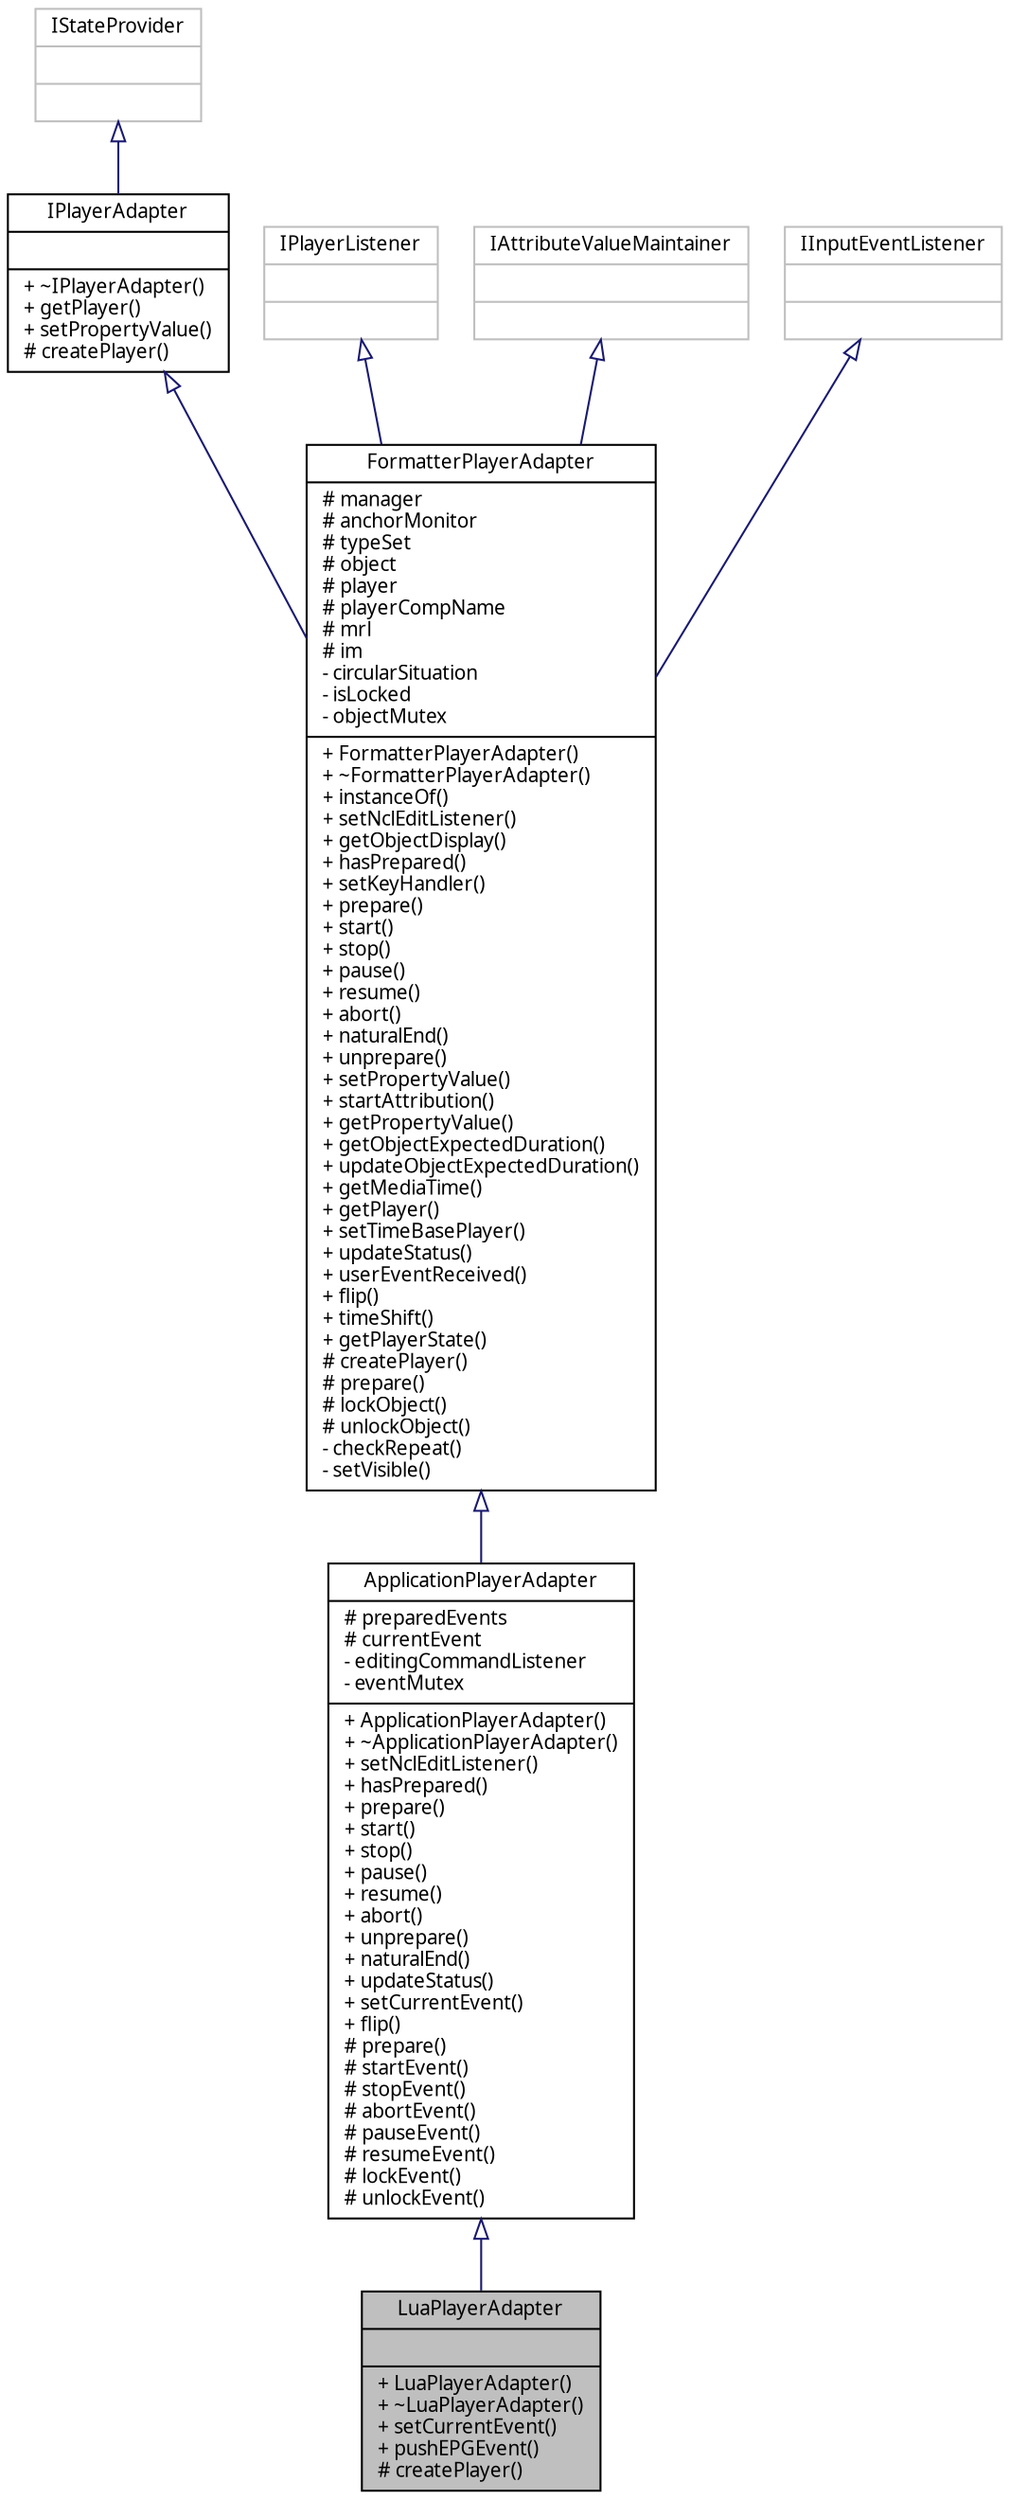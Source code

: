 digraph G
{
  edge [fontname="FreeSans.ttf",fontsize=10,labelfontname="FreeSans.ttf",labelfontsize=10];
  node [fontname="FreeSans.ttf",fontsize=10,shape=record];
  Node1 [label="{LuaPlayerAdapter\n||+ LuaPlayerAdapter()\l+ ~LuaPlayerAdapter()\l+ setCurrentEvent()\l+ pushEPGEvent()\l# createPlayer()\l}",height=0.2,width=0.4,color="black", fillcolor="grey75", style="filled" fontcolor="black"];
  Node2 -> Node1 [dir=back,color="midnightblue",fontsize=10,style="solid",arrowtail="empty"];
  Node2 [label="{ApplicationPlayerAdapter\n|# preparedEvents\l# currentEvent\l- editingCommandListener\l- eventMutex\l|+ ApplicationPlayerAdapter()\l+ ~ApplicationPlayerAdapter()\l+ setNclEditListener()\l+ hasPrepared()\l+ prepare()\l+ start()\l+ stop()\l+ pause()\l+ resume()\l+ abort()\l+ unprepare()\l+ naturalEnd()\l+ updateStatus()\l+ setCurrentEvent()\l+ flip()\l# prepare()\l# startEvent()\l# stopEvent()\l# abortEvent()\l# pauseEvent()\l# resumeEvent()\l# lockEvent()\l# unlockEvent()\l}",height=0.2,width=0.4,color="black", fillcolor="white", style="filled",URL="$classbr_1_1pucrio_1_1telemidia_1_1ginga_1_1ncl_1_1adapters_1_1application_1_1ApplicationPlayerAdapter.html"];
  Node3 -> Node2 [dir=back,color="midnightblue",fontsize=10,style="solid",arrowtail="empty"];
  Node3 [label="{FormatterPlayerAdapter\n|# manager\l# anchorMonitor\l# typeSet\l# object\l# player\l# playerCompName\l# mrl\l# im\l- circularSituation\l- isLocked\l- objectMutex\l|+ FormatterPlayerAdapter()\l+ ~FormatterPlayerAdapter()\l+ instanceOf()\l+ setNclEditListener()\l+ getObjectDisplay()\l+ hasPrepared()\l+ setKeyHandler()\l+ prepare()\l+ start()\l+ stop()\l+ pause()\l+ resume()\l+ abort()\l+ naturalEnd()\l+ unprepare()\l+ setPropertyValue()\l+ startAttribution()\l+ getPropertyValue()\l+ getObjectExpectedDuration()\l+ updateObjectExpectedDuration()\l+ getMediaTime()\l+ getPlayer()\l+ setTimeBasePlayer()\l+ updateStatus()\l+ userEventReceived()\l+ flip()\l+ timeShift()\l+ getPlayerState()\l# createPlayer()\l# prepare()\l# lockObject()\l# unlockObject()\l- checkRepeat()\l- setVisible()\l}",height=0.2,width=0.4,color="black", fillcolor="white", style="filled",URL="$classbr_1_1pucrio_1_1telemidia_1_1ginga_1_1ncl_1_1adapters_1_1FormatterPlayerAdapter.html"];
  Node4 -> Node3 [dir=back,color="midnightblue",fontsize=10,style="solid",arrowtail="empty"];
  Node4 [label="{IPlayerAdapter\n||+ ~IPlayerAdapter()\l+ getPlayer()\l+ setPropertyValue()\l# createPlayer()\l}",height=0.2,width=0.4,color="black", fillcolor="white", style="filled",URL="$classbr_1_1pucrio_1_1telemidia_1_1ginga_1_1ncl_1_1adapters_1_1IPlayerAdapter.html"];
  Node5 -> Node4 [dir=back,color="midnightblue",fontsize=10,style="solid",arrowtail="empty"];
  Node5 [label="{IStateProvider\n||}",height=0.2,width=0.4,color="grey75", fillcolor="white", style="filled"];
  Node6 -> Node3 [dir=back,color="midnightblue",fontsize=10,style="solid",arrowtail="empty"];
  Node6 [label="{IPlayerListener\n||}",height=0.2,width=0.4,color="grey75", fillcolor="white", style="filled"];
  Node7 -> Node3 [dir=back,color="midnightblue",fontsize=10,style="solid",arrowtail="empty"];
  Node7 [label="{IAttributeValueMaintainer\n||}",height=0.2,width=0.4,color="grey75", fillcolor="white", style="filled"];
  Node8 -> Node3 [dir=back,color="midnightblue",fontsize=10,style="solid",arrowtail="empty"];
  Node8 [label="{IInputEventListener\n||}",height=0.2,width=0.4,color="grey75", fillcolor="white", style="filled"];
}
